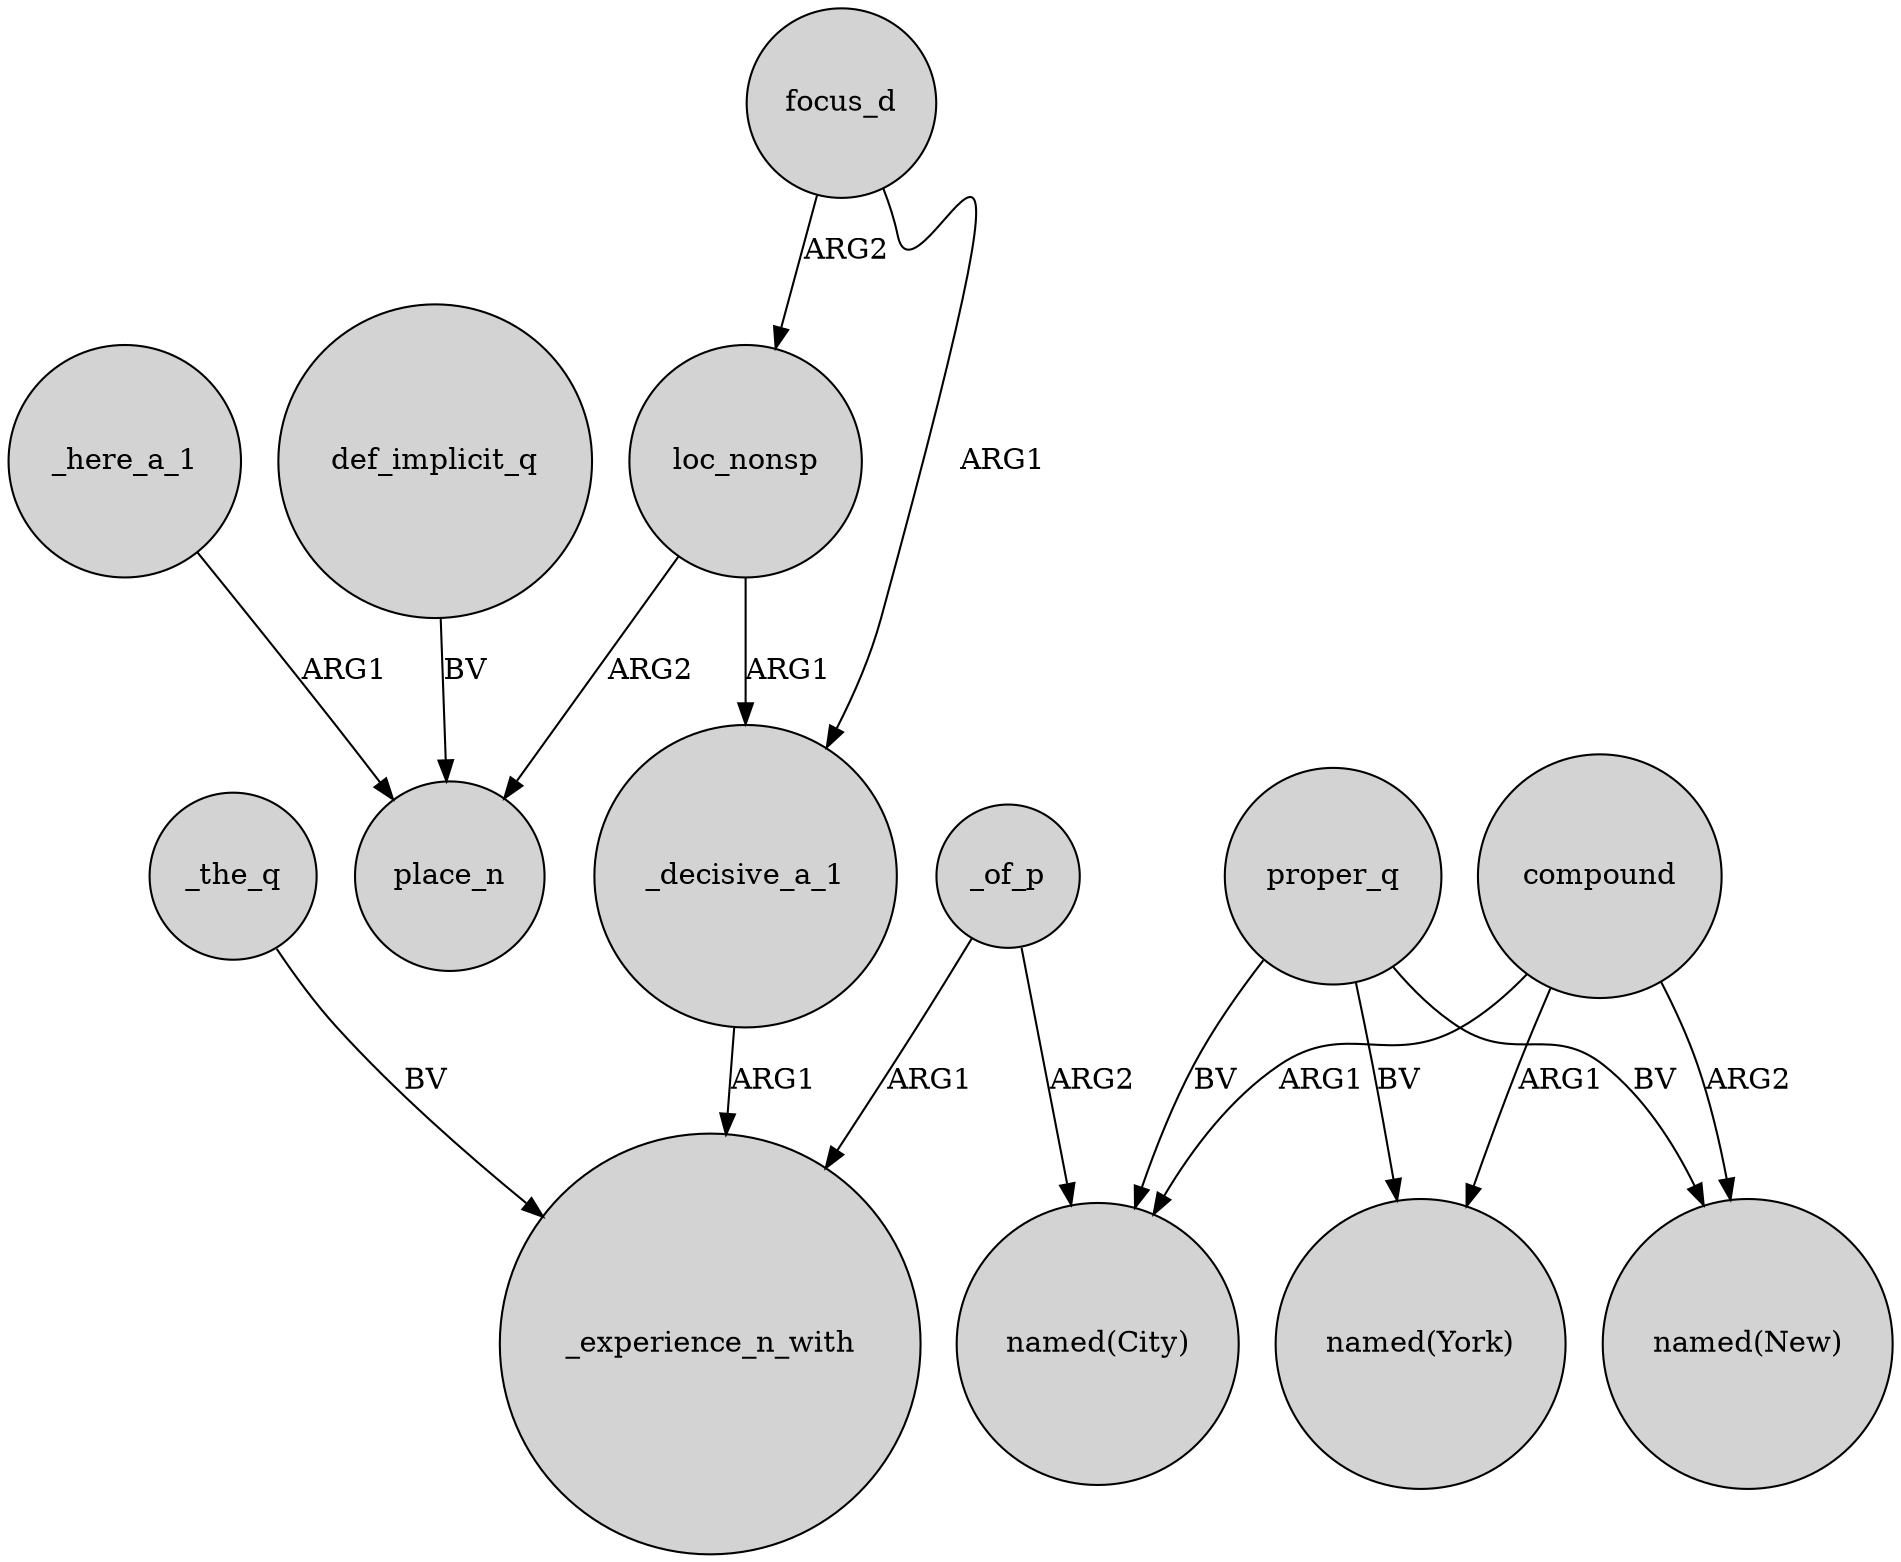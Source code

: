 digraph {
	node [shape=circle style=filled]
	focus_d -> loc_nonsp [label=ARG2]
	loc_nonsp -> place_n [label=ARG2]
	compound -> "named(York)" [label=ARG1]
	_decisive_a_1 -> _experience_n_with [label=ARG1]
	def_implicit_q -> place_n [label=BV]
	_here_a_1 -> place_n [label=ARG1]
	compound -> "named(New)" [label=ARG2]
	loc_nonsp -> _decisive_a_1 [label=ARG1]
	_of_p -> _experience_n_with [label=ARG1]
	proper_q -> "named(City)" [label=BV]
	proper_q -> "named(York)" [label=BV]
	proper_q -> "named(New)" [label=BV]
	_of_p -> "named(City)" [label=ARG2]
	focus_d -> _decisive_a_1 [label=ARG1]
	compound -> "named(City)" [label=ARG1]
	_the_q -> _experience_n_with [label=BV]
}
